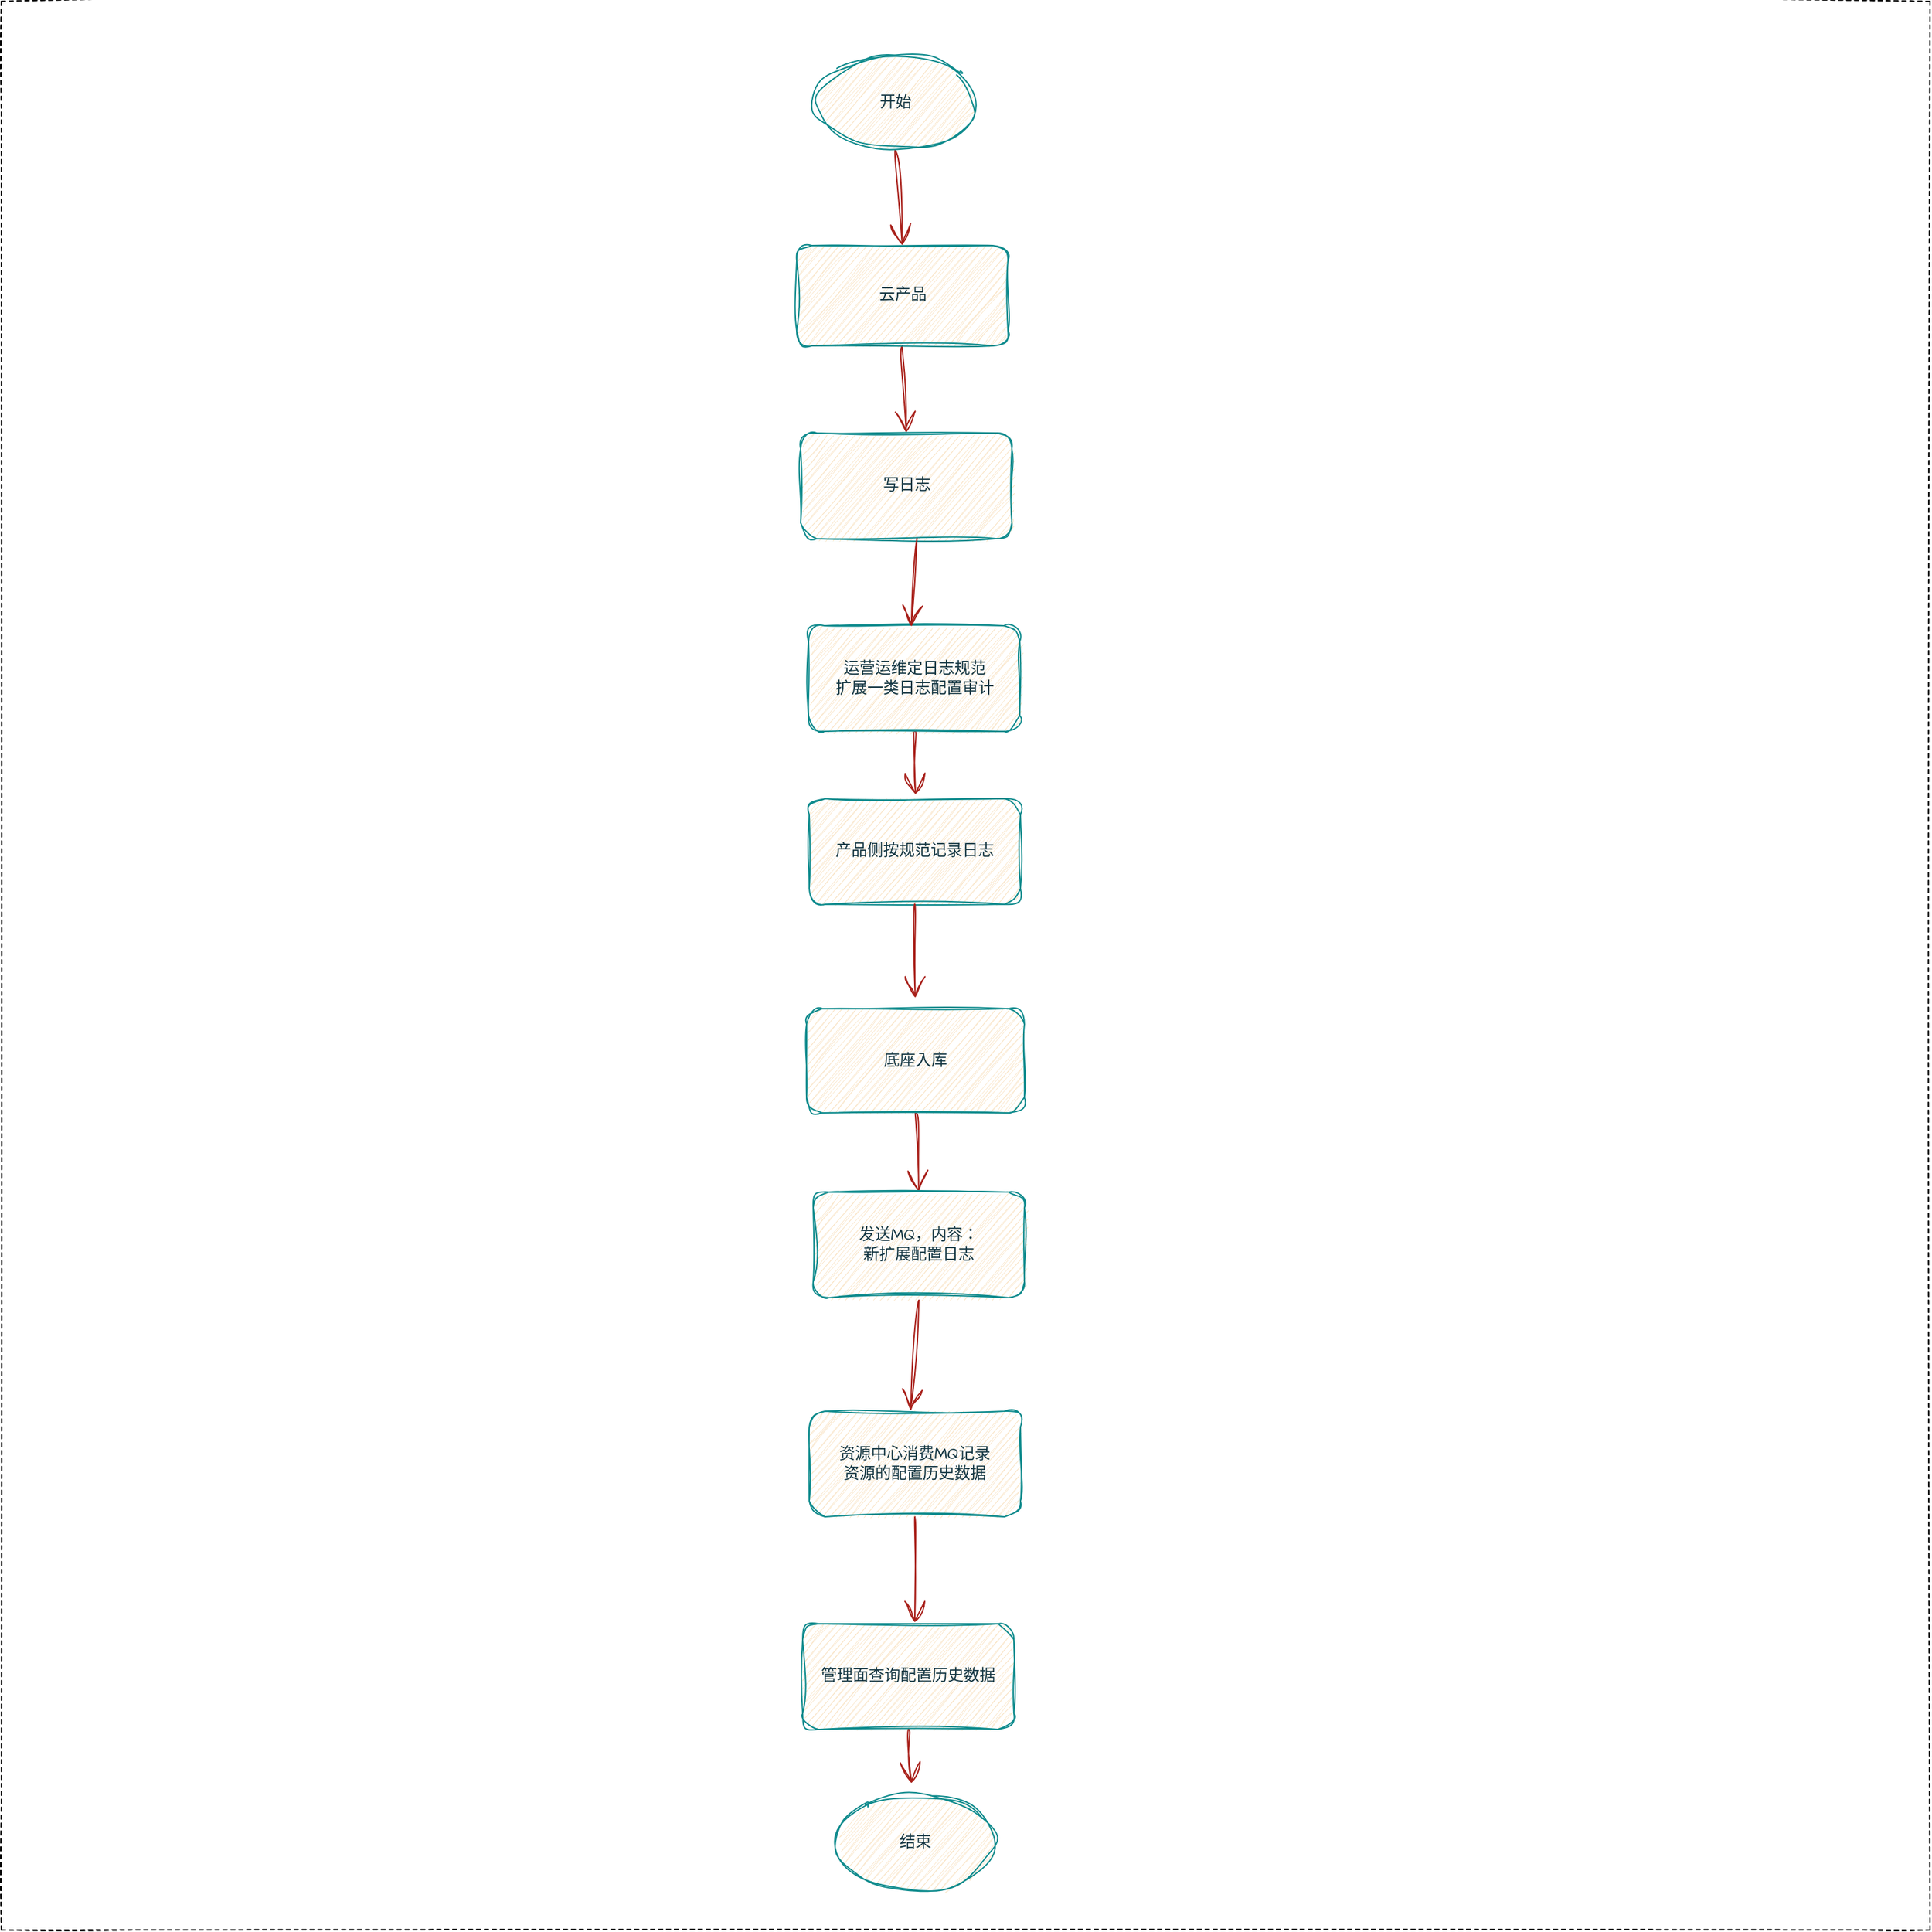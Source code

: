 <mxfile version="24.6.2" type="github">
  <diagram name="第 1 页" id="VTLVVC3IAd4aUOP3F9kF">
    <mxGraphModel dx="3214" dy="957" grid="0" gridSize="10" guides="1" tooltips="1" connect="1" arrows="1" fold="1" page="0" pageScale="1" pageWidth="827" pageHeight="1169" math="0" shadow="0">
      <root>
        <mxCell id="0" />
        <mxCell id="1" parent="0" />
        <mxCell id="f-vxr10ebNym60GvtjM3-31" value="" style="whiteSpace=wrap;html=1;aspect=fixed;sketch=1;hachureGap=4;jiggle=2;curveFitting=1;fontFamily=Architects Daughter;fontSource=https%3A%2F%2Ffonts.googleapis.com%2Fcss%3Ffamily%3DArchitects%2BDaughter;dashed=1;" vertex="1" parent="1">
          <mxGeometry x="-885" y="57" width="1461" height="1461" as="geometry" />
        </mxCell>
        <mxCell id="f-vxr10ebNym60GvtjM3-13" style="edgeStyle=none;curved=1;rounded=1;sketch=1;hachureGap=4;jiggle=2;curveFitting=1;orthogonalLoop=1;jettySize=auto;html=1;exitX=0.5;exitY=1;exitDx=0;exitDy=0;entryX=0.5;entryY=0;entryDx=0;entryDy=0;fontFamily=Architects Daughter;fontSource=https%3A%2F%2Ffonts.googleapis.com%2Fcss%3Ffamily%3DArchitects%2BDaughter;fontSize=16;startSize=14;endArrow=open;endSize=14;sourcePerimeterSpacing=8;targetPerimeterSpacing=8;labelBackgroundColor=none;fontColor=default;strokeColor=#A8201A;" edge="1" parent="1" source="f-vxr10ebNym60GvtjM3-1" target="f-vxr10ebNym60GvtjM3-4">
          <mxGeometry relative="1" as="geometry" />
        </mxCell>
        <mxCell id="f-vxr10ebNym60GvtjM3-1" value="云产品" style="rounded=1;whiteSpace=wrap;html=1;sketch=1;hachureGap=4;jiggle=2;curveFitting=1;fontFamily=Architects Daughter;fontSource=https%3A%2F%2Ffonts.googleapis.com%2Fcss%3Ffamily%3DArchitects%2BDaughter;labelBackgroundColor=none;fillColor=#FAE5C7;strokeColor=#0F8B8D;fontColor=#143642;" vertex="1" parent="1">
          <mxGeometry x="-282.5" y="242" width="160" height="76" as="geometry" />
        </mxCell>
        <mxCell id="f-vxr10ebNym60GvtjM3-14" style="edgeStyle=none;curved=1;rounded=1;sketch=1;hachureGap=4;jiggle=2;curveFitting=1;orthogonalLoop=1;jettySize=auto;html=1;exitX=0.5;exitY=1;exitDx=0;exitDy=0;fontFamily=Architects Daughter;fontSource=https%3A%2F%2Ffonts.googleapis.com%2Fcss%3Ffamily%3DArchitects%2BDaughter;fontSize=16;startSize=14;endArrow=open;endSize=14;sourcePerimeterSpacing=8;targetPerimeterSpacing=8;labelBackgroundColor=none;fontColor=default;strokeColor=#A8201A;" edge="1" parent="1" source="f-vxr10ebNym60GvtjM3-3">
          <mxGeometry relative="1" as="geometry">
            <mxPoint x="-192.5" y="658" as="targetPoint" />
          </mxGeometry>
        </mxCell>
        <mxCell id="f-vxr10ebNym60GvtjM3-3" value="运营运维定日志规范&lt;div&gt;扩展一类日志&lt;span style=&quot;background-color: initial;&quot;&gt;配置审计&lt;/span&gt;&lt;/div&gt;" style="rounded=1;whiteSpace=wrap;html=1;sketch=1;hachureGap=4;jiggle=2;curveFitting=1;fontFamily=Architects Daughter;fontSource=https%3A%2F%2Ffonts.googleapis.com%2Fcss%3Ffamily%3DArchitects%2BDaughter;labelBackgroundColor=none;fillColor=#FAE5C7;strokeColor=#0F8B8D;fontColor=#143642;" vertex="1" parent="1">
          <mxGeometry x="-273.5" y="530" width="160" height="80" as="geometry" />
        </mxCell>
        <mxCell id="f-vxr10ebNym60GvtjM3-4" value="写日志" style="rounded=1;whiteSpace=wrap;html=1;sketch=1;hachureGap=4;jiggle=2;curveFitting=1;fontFamily=Architects Daughter;fontSource=https%3A%2F%2Ffonts.googleapis.com%2Fcss%3Ffamily%3DArchitects%2BDaughter;labelBackgroundColor=none;fillColor=#FAE5C7;strokeColor=#0F8B8D;fontColor=#143642;" vertex="1" parent="1">
          <mxGeometry x="-279.5" y="384" width="160" height="80" as="geometry" />
        </mxCell>
        <mxCell id="f-vxr10ebNym60GvtjM3-12" style="edgeStyle=none;curved=1;rounded=1;sketch=1;hachureGap=4;jiggle=2;curveFitting=1;orthogonalLoop=1;jettySize=auto;html=1;exitX=0.5;exitY=1;exitDx=0;exitDy=0;entryX=0.435;entryY=0.01;entryDx=0;entryDy=0;entryPerimeter=0;fontFamily=Architects Daughter;fontSource=https%3A%2F%2Ffonts.googleapis.com%2Fcss%3Ffamily%3DArchitects%2BDaughter;fontSize=16;startSize=14;endArrow=open;endSize=14;sourcePerimeterSpacing=8;targetPerimeterSpacing=8;labelBackgroundColor=none;fontColor=default;strokeColor=#A8201A;" edge="1" parent="1">
          <mxGeometry relative="1" as="geometry">
            <mxPoint x="-191.3" y="464" as="sourcePoint" />
            <mxPoint x="-195.7" y="530.8" as="targetPoint" />
          </mxGeometry>
        </mxCell>
        <mxCell id="f-vxr10ebNym60GvtjM3-15" value="产品侧按规范记录日志" style="rounded=1;whiteSpace=wrap;html=1;sketch=1;hachureGap=4;jiggle=2;curveFitting=1;fontFamily=Architects Daughter;fontSource=https%3A%2F%2Ffonts.googleapis.com%2Fcss%3Ffamily%3DArchitects%2BDaughter;labelBackgroundColor=none;fillColor=#FAE5C7;strokeColor=#0F8B8D;fontColor=#143642;" vertex="1" parent="1">
          <mxGeometry x="-273" y="661" width="160" height="80" as="geometry" />
        </mxCell>
        <mxCell id="f-vxr10ebNym60GvtjM3-20" style="edgeStyle=none;curved=1;rounded=1;sketch=1;hachureGap=4;jiggle=2;curveFitting=1;orthogonalLoop=1;jettySize=auto;html=1;exitX=0.5;exitY=1;exitDx=0;exitDy=0;entryX=0.5;entryY=0;entryDx=0;entryDy=0;fontFamily=Architects Daughter;fontSource=https%3A%2F%2Ffonts.googleapis.com%2Fcss%3Ffamily%3DArchitects%2BDaughter;fontSize=16;startSize=14;endArrow=open;endSize=14;sourcePerimeterSpacing=8;targetPerimeterSpacing=8;labelBackgroundColor=none;fontColor=default;strokeColor=#A8201A;" edge="1" parent="1" source="f-vxr10ebNym60GvtjM3-18" target="f-vxr10ebNym60GvtjM3-19">
          <mxGeometry relative="1" as="geometry" />
        </mxCell>
        <mxCell id="f-vxr10ebNym60GvtjM3-22" style="edgeStyle=none;curved=1;rounded=1;sketch=1;hachureGap=4;jiggle=2;curveFitting=1;orthogonalLoop=1;jettySize=auto;html=1;exitX=0.5;exitY=1;exitDx=0;exitDy=0;fontFamily=Architects Daughter;fontSource=https%3A%2F%2Ffonts.googleapis.com%2Fcss%3Ffamily%3DArchitects%2BDaughter;fontSize=16;startSize=14;endArrow=open;endSize=14;sourcePerimeterSpacing=8;targetPerimeterSpacing=8;labelBackgroundColor=none;fontColor=default;strokeColor=#A8201A;" edge="1" parent="1">
          <mxGeometry relative="1" as="geometry">
            <mxPoint x="-196.2" y="1124.8" as="targetPoint" />
            <mxPoint x="-189.8" y="1041" as="sourcePoint" />
          </mxGeometry>
        </mxCell>
        <mxCell id="f-vxr10ebNym60GvtjM3-19" value="发送MQ，内容：&lt;div&gt;新扩展配置日志&lt;/div&gt;" style="rounded=1;whiteSpace=wrap;html=1;sketch=1;hachureGap=4;jiggle=2;curveFitting=1;fontFamily=Architects Daughter;fontSource=https%3A%2F%2Ffonts.googleapis.com%2Fcss%3Ffamily%3DArchitects%2BDaughter;labelBackgroundColor=none;fillColor=#FAE5C7;strokeColor=#0F8B8D;fontColor=#143642;" vertex="1" parent="1">
          <mxGeometry x="-270" y="959" width="160" height="80" as="geometry" />
        </mxCell>
        <mxCell id="f-vxr10ebNym60GvtjM3-21" value="" style="edgeStyle=none;curved=1;rounded=1;sketch=1;hachureGap=4;jiggle=2;curveFitting=1;orthogonalLoop=1;jettySize=auto;html=1;exitX=0.5;exitY=1;exitDx=0;exitDy=0;fontFamily=Architects Daughter;fontSource=https%3A%2F%2Ffonts.googleapis.com%2Fcss%3Ffamily%3DArchitects%2BDaughter;fontSize=16;startSize=14;endArrow=open;endSize=14;sourcePerimeterSpacing=8;targetPerimeterSpacing=8;labelBackgroundColor=none;fontColor=default;strokeColor=#A8201A;" edge="1" parent="1" source="f-vxr10ebNym60GvtjM3-15" target="f-vxr10ebNym60GvtjM3-18">
          <mxGeometry relative="1" as="geometry">
            <mxPoint x="-199.6" y="819.6" as="targetPoint" />
            <mxPoint x="-193" y="741" as="sourcePoint" />
          </mxGeometry>
        </mxCell>
        <mxCell id="f-vxr10ebNym60GvtjM3-18" value="底座入库" style="rounded=1;whiteSpace=wrap;html=1;sketch=1;hachureGap=4;jiggle=2;curveFitting=1;fontFamily=Architects Daughter;fontSource=https%3A%2F%2Ffonts.googleapis.com%2Fcss%3Ffamily%3DArchitects%2BDaughter;labelBackgroundColor=none;fillColor=#FAE5C7;strokeColor=#0F8B8D;fontColor=#143642;" vertex="1" parent="1">
          <mxGeometry x="-275" y="820" width="165" height="79" as="geometry" />
        </mxCell>
        <mxCell id="f-vxr10ebNym60GvtjM3-25" style="edgeStyle=none;curved=1;rounded=1;sketch=1;hachureGap=4;jiggle=2;curveFitting=1;orthogonalLoop=1;jettySize=auto;html=1;exitX=0.5;exitY=1;exitDx=0;exitDy=0;fontFamily=Architects Daughter;fontSource=https%3A%2F%2Ffonts.googleapis.com%2Fcss%3Ffamily%3DArchitects%2BDaughter;fontSize=16;startSize=14;endArrow=open;endSize=14;sourcePerimeterSpacing=8;targetPerimeterSpacing=8;labelBackgroundColor=none;fontColor=default;strokeColor=#A8201A;" edge="1" parent="1" source="f-vxr10ebNym60GvtjM3-23">
          <mxGeometry relative="1" as="geometry">
            <mxPoint x="-193" y="1285.2" as="targetPoint" />
          </mxGeometry>
        </mxCell>
        <mxCell id="f-vxr10ebNym60GvtjM3-23" value="资源中心消费MQ记录&lt;div&gt;资源的配置历史数据&lt;/div&gt;" style="rounded=1;whiteSpace=wrap;html=1;sketch=1;hachureGap=4;jiggle=2;curveFitting=1;fontFamily=Architects Daughter;fontSource=https%3A%2F%2Ffonts.googleapis.com%2Fcss%3Ffamily%3DArchitects%2BDaughter;labelBackgroundColor=none;fillColor=#FAE5C7;strokeColor=#0F8B8D;fontColor=#143642;" vertex="1" parent="1">
          <mxGeometry x="-273" y="1125" width="160" height="80" as="geometry" />
        </mxCell>
        <mxCell id="f-vxr10ebNym60GvtjM3-30" style="edgeStyle=none;curved=1;rounded=1;sketch=1;hachureGap=4;jiggle=2;curveFitting=1;orthogonalLoop=1;jettySize=auto;html=1;exitX=0.5;exitY=1;exitDx=0;exitDy=0;fontFamily=Architects Daughter;fontSource=https%3A%2F%2Ffonts.googleapis.com%2Fcss%3Ffamily%3DArchitects%2BDaughter;fontSize=16;startSize=14;endArrow=open;endSize=14;sourcePerimeterSpacing=8;targetPerimeterSpacing=8;labelBackgroundColor=none;fontColor=default;strokeColor=#A8201A;" edge="1" parent="1" source="f-vxr10ebNym60GvtjM3-26" target="f-vxr10ebNym60GvtjM3-29">
          <mxGeometry relative="1" as="geometry" />
        </mxCell>
        <mxCell id="f-vxr10ebNym60GvtjM3-26" value="管理面查询配置历史数据" style="rounded=1;whiteSpace=wrap;html=1;sketch=1;hachureGap=4;jiggle=2;curveFitting=1;fontFamily=Architects Daughter;fontSource=https%3A%2F%2Ffonts.googleapis.com%2Fcss%3Ffamily%3DArchitects%2BDaughter;labelBackgroundColor=none;fillColor=#FAE5C7;strokeColor=#0F8B8D;fontColor=#143642;" vertex="1" parent="1">
          <mxGeometry x="-278" y="1286" width="160" height="80" as="geometry" />
        </mxCell>
        <mxCell id="f-vxr10ebNym60GvtjM3-28" style="edgeStyle=none;curved=1;rounded=1;sketch=1;hachureGap=4;jiggle=2;curveFitting=1;orthogonalLoop=1;jettySize=auto;html=1;exitX=0.5;exitY=1;exitDx=0;exitDy=0;entryX=0.5;entryY=0;entryDx=0;entryDy=0;fontFamily=Architects Daughter;fontSource=https%3A%2F%2Ffonts.googleapis.com%2Fcss%3Ffamily%3DArchitects%2BDaughter;fontSize=16;startSize=14;endArrow=open;endSize=14;sourcePerimeterSpacing=8;targetPerimeterSpacing=8;labelBackgroundColor=none;fontColor=default;strokeColor=#A8201A;" edge="1" parent="1" source="f-vxr10ebNym60GvtjM3-27" target="f-vxr10ebNym60GvtjM3-1">
          <mxGeometry relative="1" as="geometry" />
        </mxCell>
        <mxCell id="f-vxr10ebNym60GvtjM3-27" value="开始" style="ellipse;whiteSpace=wrap;html=1;sketch=1;hachureGap=4;jiggle=2;curveFitting=1;fontFamily=Architects Daughter;fontSource=https%3A%2F%2Ffonts.googleapis.com%2Fcss%3Ffamily%3DArchitects%2BDaughter;rounded=1;labelBackgroundColor=none;fillColor=#FAE5C7;strokeColor=#0F8B8D;fontColor=#143642;" vertex="1" parent="1">
          <mxGeometry x="-268.5" y="97" width="121" height="73" as="geometry" />
        </mxCell>
        <mxCell id="f-vxr10ebNym60GvtjM3-29" value="结束" style="ellipse;whiteSpace=wrap;html=1;sketch=1;hachureGap=4;jiggle=2;curveFitting=1;fontFamily=Architects Daughter;fontSource=https%3A%2F%2Ffonts.googleapis.com%2Fcss%3Ffamily%3DArchitects%2BDaughter;rounded=1;labelBackgroundColor=none;fillColor=#FAE5C7;strokeColor=#0F8B8D;fontColor=#143642;" vertex="1" parent="1">
          <mxGeometry x="-253.5" y="1415" width="121" height="73" as="geometry" />
        </mxCell>
      </root>
    </mxGraphModel>
  </diagram>
</mxfile>
